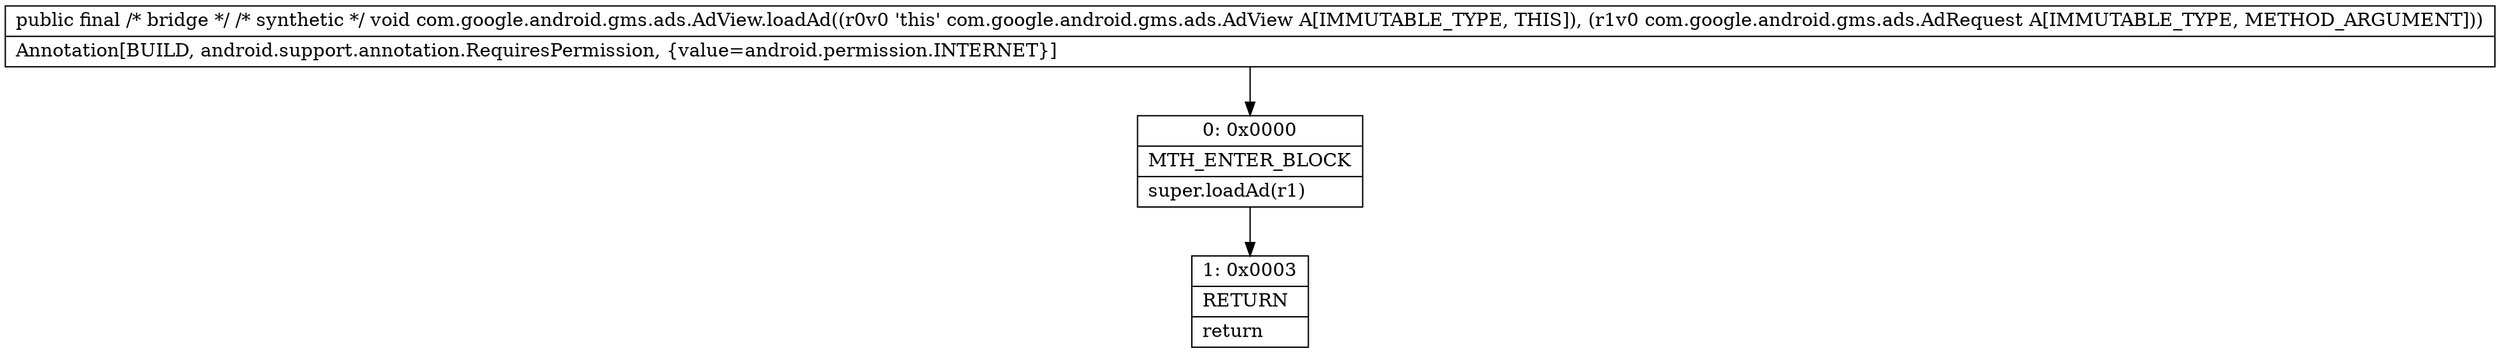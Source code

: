 digraph "CFG forcom.google.android.gms.ads.AdView.loadAd(Lcom\/google\/android\/gms\/ads\/AdRequest;)V" {
Node_0 [shape=record,label="{0\:\ 0x0000|MTH_ENTER_BLOCK\l|super.loadAd(r1)\l}"];
Node_1 [shape=record,label="{1\:\ 0x0003|RETURN\l|return\l}"];
MethodNode[shape=record,label="{public final \/* bridge *\/ \/* synthetic *\/ void com.google.android.gms.ads.AdView.loadAd((r0v0 'this' com.google.android.gms.ads.AdView A[IMMUTABLE_TYPE, THIS]), (r1v0 com.google.android.gms.ads.AdRequest A[IMMUTABLE_TYPE, METHOD_ARGUMENT]))  | Annotation[BUILD, android.support.annotation.RequiresPermission, \{value=android.permission.INTERNET\}]\l}"];
MethodNode -> Node_0;
Node_0 -> Node_1;
}

